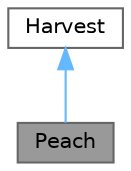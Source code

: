 digraph "Peach"
{
 // LATEX_PDF_SIZE
  bgcolor="transparent";
  edge [fontname=Helvetica,fontsize=10,labelfontname=Helvetica,labelfontsize=10];
  node [fontname=Helvetica,fontsize=10,shape=box,height=0.2,width=0.4];
  Node1 [id="Node000001",label="Peach",height=0.2,width=0.4,color="gray40", fillcolor="grey60", style="filled", fontcolor="black",tooltip=" "];
  Node2 -> Node1 [id="edge2_Node000001_Node000002",dir="back",color="steelblue1",style="solid",tooltip=" "];
  Node2 [id="Node000002",label="Harvest",height=0.2,width=0.4,color="gray40", fillcolor="white", style="filled",URL="$class_harvest.html",tooltip="класс урожай (Harvest) и его наследники Apple (яблоко), Peach (персик) и Cone (шишка) Класс Harvest с..."];
}
